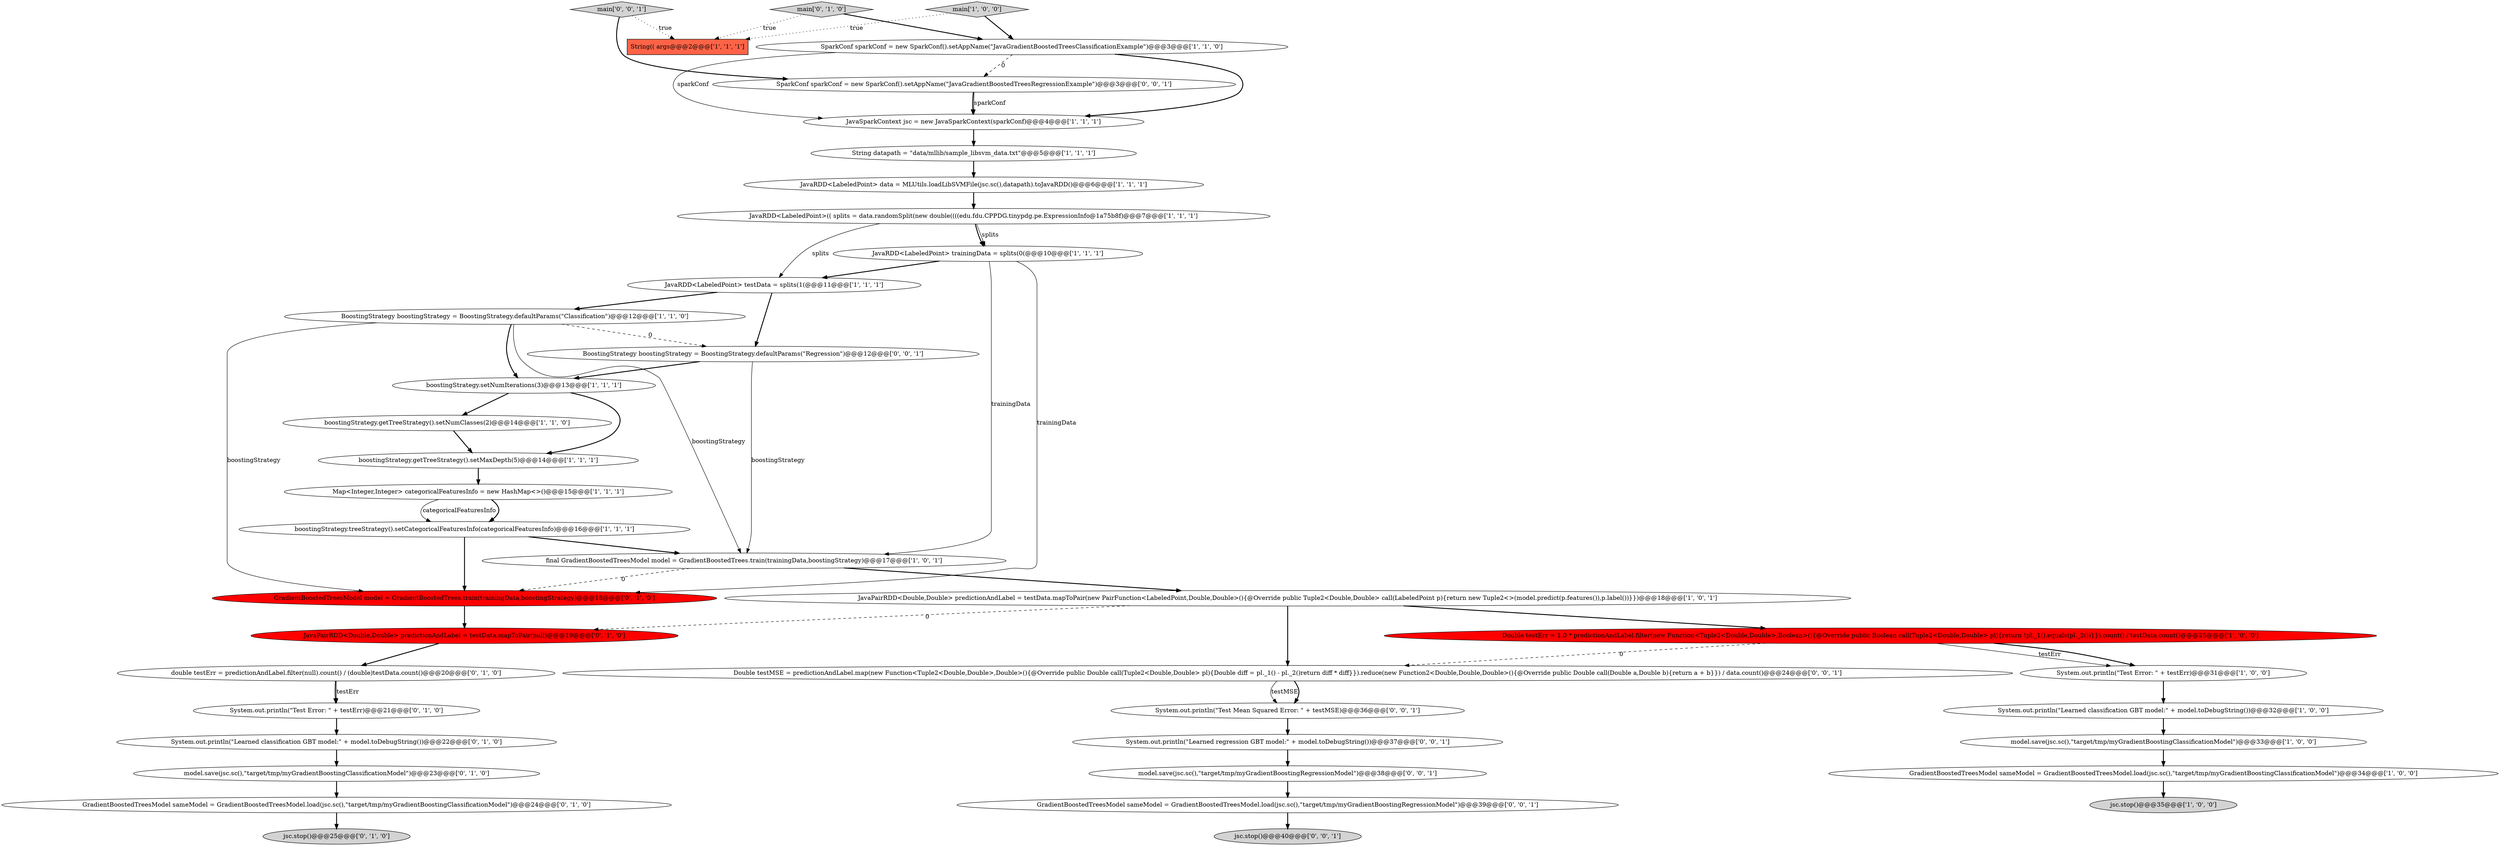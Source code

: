 digraph {
35 [style = filled, label = "model.save(jsc.sc(),\"target/tmp/myGradientBoostingRegressionModel\")@@@38@@@['0', '0', '1']", fillcolor = white, shape = ellipse image = "AAA0AAABBB3BBB"];
8 [style = filled, label = "boostingStrategy.getTreeStrategy().setMaxDepth(5)@@@14@@@['1', '1', '1']", fillcolor = white, shape = ellipse image = "AAA0AAABBB1BBB"];
18 [style = filled, label = "boostingStrategy.treeStrategy().setCategoricalFeaturesInfo(categoricalFeaturesInfo)@@@16@@@['1', '1', '1']", fillcolor = white, shape = ellipse image = "AAA0AAABBB1BBB"];
39 [style = filled, label = "System.out.println(\"Learned regression GBT model:\" + model.toDebugString())@@@37@@@['0', '0', '1']", fillcolor = white, shape = ellipse image = "AAA0AAABBB3BBB"];
14 [style = filled, label = "JavaRDD<LabeledPoint>(( splits = data.randomSplit(new double((((edu.fdu.CPPDG.tinypdg.pe.ExpressionInfo@1a75b8f)@@@7@@@['1', '1', '1']", fillcolor = white, shape = ellipse image = "AAA0AAABBB1BBB"];
16 [style = filled, label = "model.save(jsc.sc(),\"target/tmp/myGradientBoostingClassificationModel\")@@@33@@@['1', '0', '0']", fillcolor = white, shape = ellipse image = "AAA0AAABBB1BBB"];
22 [style = filled, label = "final GradientBoostedTreesModel model = GradientBoostedTrees.train(trainingData,boostingStrategy)@@@17@@@['1', '0', '1']", fillcolor = white, shape = ellipse image = "AAA0AAABBB1BBB"];
2 [style = filled, label = "boostingStrategy.setNumIterations(3)@@@13@@@['1', '1', '1']", fillcolor = white, shape = ellipse image = "AAA0AAABBB1BBB"];
24 [style = filled, label = "GradientBoostedTreesModel sameModel = GradientBoostedTreesModel.load(jsc.sc(),\"target/tmp/myGradientBoostingClassificationModel\")@@@24@@@['0', '1', '0']", fillcolor = white, shape = ellipse image = "AAA0AAABBB2BBB"];
4 [style = filled, label = "main['1', '0', '0']", fillcolor = lightgray, shape = diamond image = "AAA0AAABBB1BBB"];
25 [style = filled, label = "JavaPairRDD<Double,Double> predictionAndLabel = testData.mapToPair(null)@@@19@@@['0', '1', '0']", fillcolor = red, shape = ellipse image = "AAA1AAABBB2BBB"];
21 [style = filled, label = "String(( args@@@2@@@['1', '1', '1']", fillcolor = tomato, shape = box image = "AAA0AAABBB1BBB"];
17 [style = filled, label = "JavaSparkContext jsc = new JavaSparkContext(sparkConf)@@@4@@@['1', '1', '1']", fillcolor = white, shape = ellipse image = "AAA0AAABBB1BBB"];
13 [style = filled, label = "JavaRDD<LabeledPoint> testData = splits(1(@@@11@@@['1', '1', '1']", fillcolor = white, shape = ellipse image = "AAA0AAABBB1BBB"];
5 [style = filled, label = "Map<Integer,Integer> categoricalFeaturesInfo = new HashMap<>()@@@15@@@['1', '1', '1']", fillcolor = white, shape = ellipse image = "AAA0AAABBB1BBB"];
28 [style = filled, label = "System.out.println(\"Learned classification GBT model:\" + model.toDebugString())@@@22@@@['0', '1', '0']", fillcolor = white, shape = ellipse image = "AAA0AAABBB2BBB"];
29 [style = filled, label = "model.save(jsc.sc(),\"target/tmp/myGradientBoostingClassificationModel\")@@@23@@@['0', '1', '0']", fillcolor = white, shape = ellipse image = "AAA0AAABBB2BBB"];
9 [style = filled, label = "SparkConf sparkConf = new SparkConf().setAppName(\"JavaGradientBoostedTreesClassificationExample\")@@@3@@@['1', '1', '0']", fillcolor = white, shape = ellipse image = "AAA0AAABBB1BBB"];
31 [style = filled, label = "double testErr = predictionAndLabel.filter(null).count() / (double)testData.count()@@@20@@@['0', '1', '0']", fillcolor = white, shape = ellipse image = "AAA0AAABBB2BBB"];
11 [style = filled, label = "GradientBoostedTreesModel sameModel = GradientBoostedTreesModel.load(jsc.sc(),\"target/tmp/myGradientBoostingClassificationModel\")@@@34@@@['1', '0', '0']", fillcolor = white, shape = ellipse image = "AAA0AAABBB1BBB"];
32 [style = filled, label = "main['0', '0', '1']", fillcolor = lightgray, shape = diamond image = "AAA0AAABBB3BBB"];
27 [style = filled, label = "System.out.println(\"Test Error: \" + testErr)@@@21@@@['0', '1', '0']", fillcolor = white, shape = ellipse image = "AAA0AAABBB2BBB"];
30 [style = filled, label = "main['0', '1', '0']", fillcolor = lightgray, shape = diamond image = "AAA0AAABBB2BBB"];
12 [style = filled, label = "System.out.println(\"Test Error: \" + testErr)@@@31@@@['1', '0', '0']", fillcolor = white, shape = ellipse image = "AAA0AAABBB1BBB"];
0 [style = filled, label = "jsc.stop()@@@35@@@['1', '0', '0']", fillcolor = lightgray, shape = ellipse image = "AAA0AAABBB1BBB"];
37 [style = filled, label = "jsc.stop()@@@40@@@['0', '0', '1']", fillcolor = lightgray, shape = ellipse image = "AAA0AAABBB3BBB"];
38 [style = filled, label = "BoostingStrategy boostingStrategy = BoostingStrategy.defaultParams(\"Regression\")@@@12@@@['0', '0', '1']", fillcolor = white, shape = ellipse image = "AAA0AAABBB3BBB"];
26 [style = filled, label = "jsc.stop()@@@25@@@['0', '1', '0']", fillcolor = lightgray, shape = ellipse image = "AAA0AAABBB2BBB"];
6 [style = filled, label = "String datapath = \"data/mllib/sample_libsvm_data.txt\"@@@5@@@['1', '1', '1']", fillcolor = white, shape = ellipse image = "AAA0AAABBB1BBB"];
34 [style = filled, label = "System.out.println(\"Test Mean Squared Error: \" + testMSE)@@@36@@@['0', '0', '1']", fillcolor = white, shape = ellipse image = "AAA0AAABBB3BBB"];
20 [style = filled, label = "JavaRDD<LabeledPoint> trainingData = splits(0(@@@10@@@['1', '1', '1']", fillcolor = white, shape = ellipse image = "AAA0AAABBB1BBB"];
3 [style = filled, label = "JavaRDD<LabeledPoint> data = MLUtils.loadLibSVMFile(jsc.sc(),datapath).toJavaRDD()@@@6@@@['1', '1', '1']", fillcolor = white, shape = ellipse image = "AAA0AAABBB1BBB"];
40 [style = filled, label = "GradientBoostedTreesModel sameModel = GradientBoostedTreesModel.load(jsc.sc(),\"target/tmp/myGradientBoostingRegressionModel\")@@@39@@@['0', '0', '1']", fillcolor = white, shape = ellipse image = "AAA0AAABBB3BBB"];
1 [style = filled, label = "Double testErr = 1.0 * predictionAndLabel.filter(new Function<Tuple2<Double,Double>,Boolean>(){@Override public Boolean call(Tuple2<Double,Double> pl){return !pl._1().equals(pl._2())}}).count() / testData.count()@@@25@@@['1', '0', '0']", fillcolor = red, shape = ellipse image = "AAA1AAABBB1BBB"];
15 [style = filled, label = "System.out.println(\"Learned classification GBT model:\" + model.toDebugString())@@@32@@@['1', '0', '0']", fillcolor = white, shape = ellipse image = "AAA0AAABBB1BBB"];
7 [style = filled, label = "boostingStrategy.getTreeStrategy().setNumClasses(2)@@@14@@@['1', '1', '0']", fillcolor = white, shape = ellipse image = "AAA0AAABBB1BBB"];
19 [style = filled, label = "BoostingStrategy boostingStrategy = BoostingStrategy.defaultParams(\"Classification\")@@@12@@@['1', '1', '0']", fillcolor = white, shape = ellipse image = "AAA0AAABBB1BBB"];
10 [style = filled, label = "JavaPairRDD<Double,Double> predictionAndLabel = testData.mapToPair(new PairFunction<LabeledPoint,Double,Double>(){@Override public Tuple2<Double,Double> call(LabeledPoint p){return new Tuple2<>(model.predict(p.features()),p.label())}})@@@18@@@['1', '0', '1']", fillcolor = white, shape = ellipse image = "AAA0AAABBB1BBB"];
23 [style = filled, label = "GradientBoostedTreesModel model = GradientBoostedTrees.train(trainingData,boostingStrategy)@@@18@@@['0', '1', '0']", fillcolor = red, shape = ellipse image = "AAA1AAABBB2BBB"];
33 [style = filled, label = "Double testMSE = predictionAndLabel.map(new Function<Tuple2<Double,Double>,Double>(){@Override public Double call(Tuple2<Double,Double> pl){Double diff = pl._1() - pl._2()return diff * diff}}).reduce(new Function2<Double,Double,Double>(){@Override public Double call(Double a,Double b){return a + b}}) / data.count()@@@24@@@['0', '0', '1']", fillcolor = white, shape = ellipse image = "AAA0AAABBB3BBB"];
36 [style = filled, label = "SparkConf sparkConf = new SparkConf().setAppName(\"JavaGradientBoostedTreesRegressionExample\")@@@3@@@['0', '0', '1']", fillcolor = white, shape = ellipse image = "AAA0AAABBB3BBB"];
9->36 [style = dashed, label="0"];
1->33 [style = dashed, label="0"];
4->9 [style = bold, label=""];
6->3 [style = bold, label=""];
28->29 [style = bold, label=""];
23->25 [style = bold, label=""];
19->22 [style = solid, label="boostingStrategy"];
20->13 [style = bold, label=""];
16->11 [style = bold, label=""];
32->21 [style = dotted, label="true"];
18->23 [style = bold, label=""];
17->6 [style = bold, label=""];
1->12 [style = solid, label="testErr"];
27->28 [style = bold, label=""];
40->37 [style = bold, label=""];
3->14 [style = bold, label=""];
12->15 [style = bold, label=""];
22->23 [style = dashed, label="0"];
9->17 [style = bold, label=""];
30->9 [style = bold, label=""];
5->18 [style = bold, label=""];
19->2 [style = bold, label=""];
20->22 [style = solid, label="trainingData"];
14->13 [style = solid, label="splits"];
19->23 [style = solid, label="boostingStrategy"];
7->8 [style = bold, label=""];
15->16 [style = bold, label=""];
31->27 [style = solid, label="testErr"];
30->21 [style = dotted, label="true"];
38->2 [style = bold, label=""];
25->31 [style = bold, label=""];
4->21 [style = dotted, label="true"];
24->26 [style = bold, label=""];
35->40 [style = bold, label=""];
13->19 [style = bold, label=""];
9->17 [style = solid, label="sparkConf"];
18->22 [style = bold, label=""];
11->0 [style = bold, label=""];
19->38 [style = dashed, label="0"];
8->5 [style = bold, label=""];
31->27 [style = bold, label=""];
36->17 [style = solid, label="sparkConf"];
39->35 [style = bold, label=""];
5->18 [style = solid, label="categoricalFeaturesInfo"];
34->39 [style = bold, label=""];
20->23 [style = solid, label="trainingData"];
22->10 [style = bold, label=""];
1->12 [style = bold, label=""];
32->36 [style = bold, label=""];
13->38 [style = bold, label=""];
10->33 [style = bold, label=""];
36->17 [style = bold, label=""];
2->7 [style = bold, label=""];
10->1 [style = bold, label=""];
29->24 [style = bold, label=""];
33->34 [style = solid, label="testMSE"];
33->34 [style = bold, label=""];
10->25 [style = dashed, label="0"];
2->8 [style = bold, label=""];
14->20 [style = solid, label="splits"];
14->20 [style = bold, label=""];
38->22 [style = solid, label="boostingStrategy"];
}
